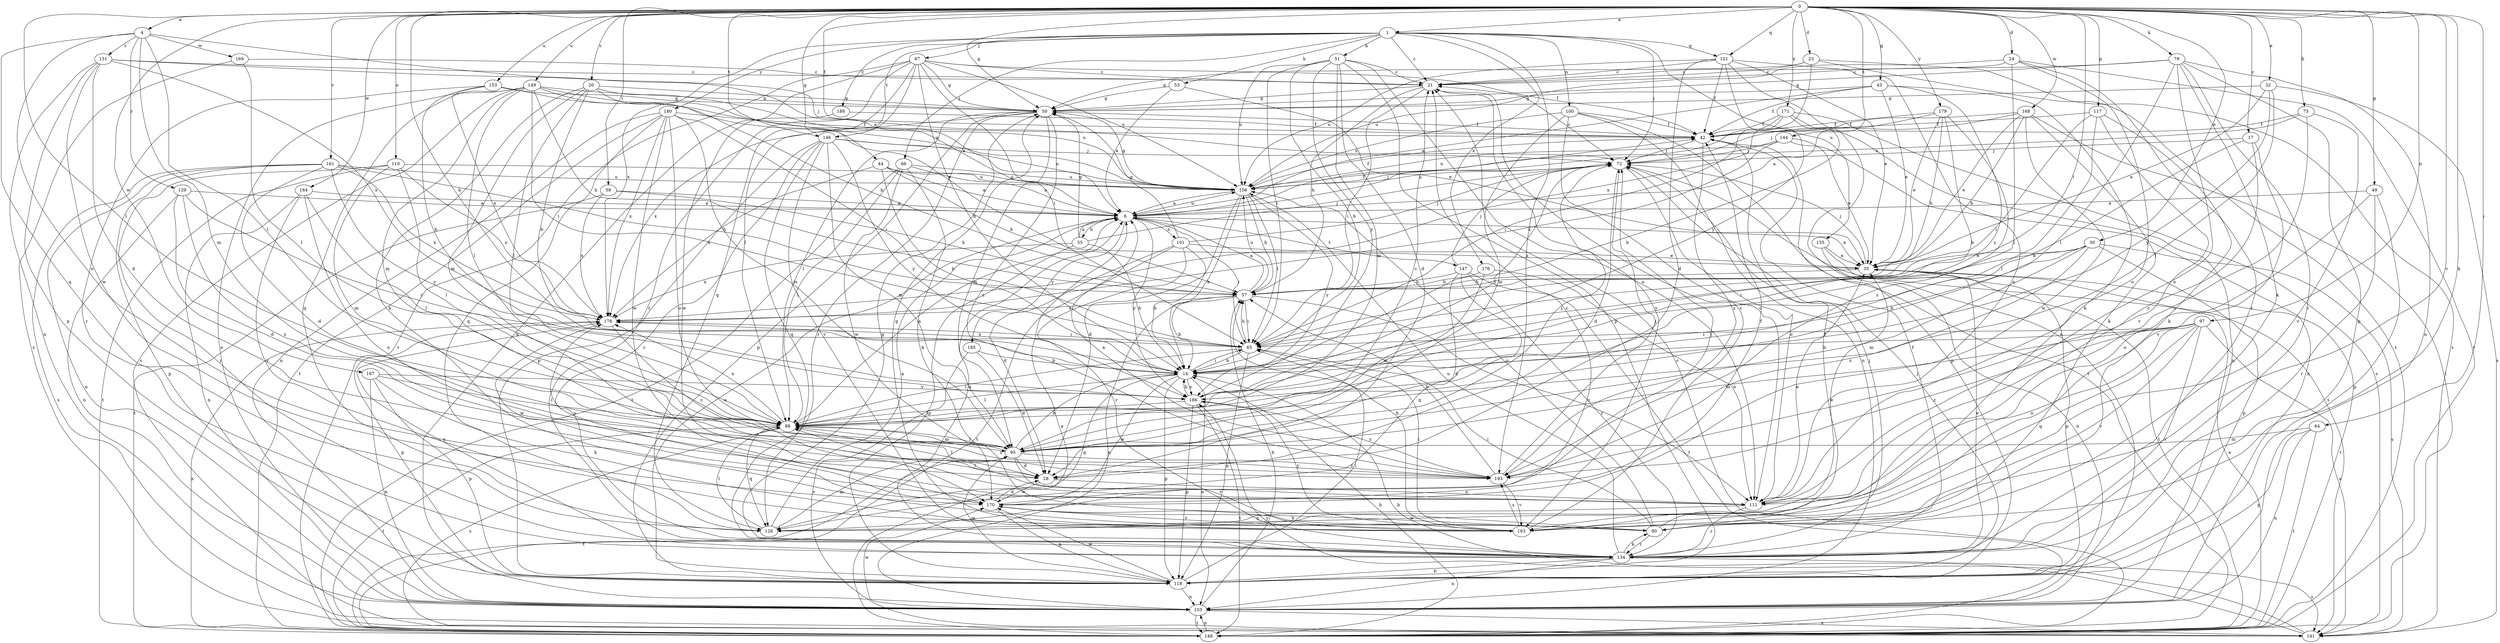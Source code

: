 strict digraph  {
0;
1;
4;
6;
14;
17;
20;
21;
23;
24;
28;
30;
32;
35;
42;
43;
44;
49;
50;
51;
53;
55;
57;
58;
64;
65;
66;
67;
72;
75;
78;
80;
88;
95;
97;
100;
101;
103;
110;
111;
117;
118;
121;
126;
129;
131;
134;
141;
144;
146;
147;
148;
149;
153;
155;
156;
161;
163;
164;
167;
168;
169;
170;
171;
176;
178;
179;
180;
185;
186;
188;
193;
0 -> 1  [label=a];
0 -> 4  [label=a];
0 -> 14  [label=b];
0 -> 17  [label=c];
0 -> 20  [label=c];
0 -> 23  [label=d];
0 -> 24  [label=d];
0 -> 30  [label=e];
0 -> 32  [label=e];
0 -> 42  [label=f];
0 -> 43  [label=g];
0 -> 44  [label=g];
0 -> 49  [label=g];
0 -> 50  [label=g];
0 -> 58  [label=i];
0 -> 64  [label=i];
0 -> 65  [label=i];
0 -> 75  [label=k];
0 -> 78  [label=k];
0 -> 80  [label=k];
0 -> 88  [label=l];
0 -> 97  [label=n];
0 -> 110  [label=o];
0 -> 117  [label=p];
0 -> 121  [label=q];
0 -> 144  [label=t];
0 -> 146  [label=t];
0 -> 149  [label=u];
0 -> 153  [label=u];
0 -> 161  [label=v];
0 -> 163  [label=v];
0 -> 164  [label=w];
0 -> 167  [label=w];
0 -> 168  [label=w];
0 -> 171  [label=x];
0 -> 179  [label=y];
1 -> 21  [label=c];
1 -> 51  [label=h];
1 -> 53  [label=h];
1 -> 66  [label=j];
1 -> 67  [label=j];
1 -> 72  [label=j];
1 -> 100  [label=n];
1 -> 121  [label=q];
1 -> 146  [label=t];
1 -> 155  [label=u];
1 -> 176  [label=x];
1 -> 178  [label=x];
1 -> 180  [label=y];
1 -> 188  [label=z];
1 -> 193  [label=z];
4 -> 6  [label=a];
4 -> 88  [label=l];
4 -> 95  [label=m];
4 -> 111  [label=o];
4 -> 126  [label=q];
4 -> 129  [label=r];
4 -> 131  [label=r];
4 -> 169  [label=w];
6 -> 35  [label=e];
6 -> 42  [label=f];
6 -> 55  [label=h];
6 -> 65  [label=i];
6 -> 101  [label=n];
6 -> 147  [label=t];
6 -> 156  [label=u];
6 -> 185  [label=y];
6 -> 186  [label=y];
14 -> 65  [label=i];
14 -> 88  [label=l];
14 -> 103  [label=n];
14 -> 118  [label=p];
14 -> 126  [label=q];
14 -> 170  [label=w];
14 -> 186  [label=y];
17 -> 14  [label=b];
17 -> 72  [label=j];
17 -> 163  [label=v];
17 -> 193  [label=z];
20 -> 14  [label=b];
20 -> 50  [label=g];
20 -> 57  [label=h];
20 -> 80  [label=k];
20 -> 88  [label=l];
20 -> 95  [label=m];
20 -> 156  [label=u];
21 -> 50  [label=g];
21 -> 57  [label=h];
21 -> 65  [label=i];
21 -> 163  [label=v];
23 -> 21  [label=c];
23 -> 50  [label=g];
23 -> 141  [label=s];
23 -> 148  [label=t];
23 -> 178  [label=x];
24 -> 21  [label=c];
24 -> 88  [label=l];
24 -> 111  [label=o];
24 -> 134  [label=r];
24 -> 148  [label=t];
24 -> 156  [label=u];
28 -> 88  [label=l];
28 -> 111  [label=o];
28 -> 170  [label=w];
30 -> 14  [label=b];
30 -> 35  [label=e];
30 -> 65  [label=i];
30 -> 95  [label=m];
30 -> 118  [label=p];
30 -> 141  [label=s];
30 -> 193  [label=z];
32 -> 35  [label=e];
32 -> 50  [label=g];
32 -> 88  [label=l];
32 -> 141  [label=s];
32 -> 186  [label=y];
35 -> 57  [label=h];
35 -> 72  [label=j];
35 -> 118  [label=p];
35 -> 148  [label=t];
42 -> 72  [label=j];
42 -> 118  [label=p];
42 -> 193  [label=z];
43 -> 6  [label=a];
43 -> 35  [label=e];
43 -> 42  [label=f];
43 -> 50  [label=g];
43 -> 80  [label=k];
43 -> 186  [label=y];
44 -> 6  [label=a];
44 -> 14  [label=b];
44 -> 57  [label=h];
44 -> 156  [label=u];
44 -> 178  [label=x];
49 -> 6  [label=a];
49 -> 111  [label=o];
49 -> 118  [label=p];
49 -> 134  [label=r];
50 -> 42  [label=f];
50 -> 88  [label=l];
50 -> 95  [label=m];
50 -> 118  [label=p];
50 -> 134  [label=r];
50 -> 178  [label=x];
50 -> 193  [label=z];
51 -> 14  [label=b];
51 -> 21  [label=c];
51 -> 28  [label=d];
51 -> 65  [label=i];
51 -> 95  [label=m];
51 -> 111  [label=o];
51 -> 118  [label=p];
51 -> 156  [label=u];
51 -> 186  [label=y];
53 -> 6  [label=a];
53 -> 35  [label=e];
53 -> 50  [label=g];
55 -> 6  [label=a];
55 -> 14  [label=b];
55 -> 50  [label=g];
55 -> 72  [label=j];
55 -> 118  [label=p];
55 -> 178  [label=x];
57 -> 6  [label=a];
57 -> 14  [label=b];
57 -> 65  [label=i];
57 -> 103  [label=n];
57 -> 111  [label=o];
57 -> 156  [label=u];
57 -> 178  [label=x];
58 -> 6  [label=a];
58 -> 57  [label=h];
58 -> 148  [label=t];
58 -> 178  [label=x];
64 -> 95  [label=m];
64 -> 103  [label=n];
64 -> 118  [label=p];
64 -> 148  [label=t];
65 -> 14  [label=b];
65 -> 57  [label=h];
65 -> 88  [label=l];
65 -> 118  [label=p];
65 -> 178  [label=x];
66 -> 6  [label=a];
66 -> 80  [label=k];
66 -> 88  [label=l];
66 -> 148  [label=t];
66 -> 156  [label=u];
66 -> 170  [label=w];
67 -> 14  [label=b];
67 -> 21  [label=c];
67 -> 42  [label=f];
67 -> 50  [label=g];
67 -> 65  [label=i];
67 -> 88  [label=l];
67 -> 103  [label=n];
67 -> 126  [label=q];
67 -> 134  [label=r];
67 -> 148  [label=t];
67 -> 156  [label=u];
72 -> 21  [label=c];
72 -> 28  [label=d];
72 -> 111  [label=o];
72 -> 141  [label=s];
72 -> 156  [label=u];
75 -> 42  [label=f];
75 -> 111  [label=o];
75 -> 156  [label=u];
75 -> 163  [label=v];
78 -> 21  [label=c];
78 -> 50  [label=g];
78 -> 80  [label=k];
78 -> 88  [label=l];
78 -> 103  [label=n];
78 -> 111  [label=o];
78 -> 118  [label=p];
78 -> 134  [label=r];
80 -> 42  [label=f];
80 -> 65  [label=i];
80 -> 134  [label=r];
80 -> 156  [label=u];
80 -> 170  [label=w];
88 -> 6  [label=a];
88 -> 95  [label=m];
88 -> 126  [label=q];
88 -> 141  [label=s];
88 -> 148  [label=t];
88 -> 178  [label=x];
88 -> 193  [label=z];
95 -> 14  [label=b];
95 -> 21  [label=c];
95 -> 28  [label=d];
95 -> 72  [label=j];
95 -> 88  [label=l];
95 -> 148  [label=t];
95 -> 163  [label=v];
95 -> 193  [label=z];
97 -> 14  [label=b];
97 -> 65  [label=i];
97 -> 95  [label=m];
97 -> 111  [label=o];
97 -> 126  [label=q];
97 -> 134  [label=r];
97 -> 141  [label=s];
97 -> 163  [label=v];
97 -> 193  [label=z];
100 -> 42  [label=f];
100 -> 95  [label=m];
100 -> 103  [label=n];
100 -> 111  [label=o];
100 -> 148  [label=t];
100 -> 156  [label=u];
101 -> 14  [label=b];
101 -> 28  [label=d];
101 -> 35  [label=e];
101 -> 50  [label=g];
101 -> 72  [label=j];
101 -> 134  [label=r];
101 -> 148  [label=t];
103 -> 57  [label=h];
103 -> 141  [label=s];
103 -> 148  [label=t];
103 -> 170  [label=w];
110 -> 88  [label=l];
110 -> 95  [label=m];
110 -> 134  [label=r];
110 -> 148  [label=t];
110 -> 156  [label=u];
110 -> 178  [label=x];
111 -> 35  [label=e];
111 -> 88  [label=l];
111 -> 126  [label=q];
111 -> 134  [label=r];
117 -> 42  [label=f];
117 -> 65  [label=i];
117 -> 80  [label=k];
117 -> 88  [label=l];
117 -> 163  [label=v];
118 -> 6  [label=a];
118 -> 65  [label=i];
118 -> 72  [label=j];
118 -> 95  [label=m];
118 -> 103  [label=n];
118 -> 170  [label=w];
121 -> 21  [label=c];
121 -> 28  [label=d];
121 -> 35  [label=e];
121 -> 42  [label=f];
121 -> 103  [label=n];
121 -> 111  [label=o];
121 -> 156  [label=u];
121 -> 186  [label=y];
126 -> 6  [label=a];
126 -> 21  [label=c];
126 -> 35  [label=e];
126 -> 88  [label=l];
126 -> 95  [label=m];
129 -> 6  [label=a];
129 -> 28  [label=d];
129 -> 103  [label=n];
129 -> 186  [label=y];
129 -> 193  [label=z];
131 -> 21  [label=c];
131 -> 28  [label=d];
131 -> 72  [label=j];
131 -> 103  [label=n];
131 -> 118  [label=p];
131 -> 170  [label=w];
131 -> 178  [label=x];
134 -> 6  [label=a];
134 -> 35  [label=e];
134 -> 42  [label=f];
134 -> 50  [label=g];
134 -> 72  [label=j];
134 -> 80  [label=k];
134 -> 103  [label=n];
134 -> 118  [label=p];
134 -> 141  [label=s];
134 -> 156  [label=u];
134 -> 178  [label=x];
141 -> 14  [label=b];
141 -> 186  [label=y];
144 -> 35  [label=e];
144 -> 72  [label=j];
144 -> 103  [label=n];
144 -> 156  [label=u];
144 -> 178  [label=x];
146 -> 72  [label=j];
146 -> 95  [label=m];
146 -> 118  [label=p];
146 -> 126  [label=q];
146 -> 134  [label=r];
146 -> 156  [label=u];
146 -> 163  [label=v];
146 -> 186  [label=y];
147 -> 28  [label=d];
147 -> 57  [label=h];
147 -> 72  [label=j];
147 -> 126  [label=q];
147 -> 134  [label=r];
147 -> 148  [label=t];
148 -> 6  [label=a];
148 -> 14  [label=b];
148 -> 21  [label=c];
148 -> 35  [label=e];
148 -> 103  [label=n];
148 -> 178  [label=x];
149 -> 6  [label=a];
149 -> 35  [label=e];
149 -> 50  [label=g];
149 -> 57  [label=h];
149 -> 65  [label=i];
149 -> 88  [label=l];
149 -> 95  [label=m];
149 -> 103  [label=n];
149 -> 126  [label=q];
149 -> 141  [label=s];
153 -> 14  [label=b];
153 -> 50  [label=g];
153 -> 134  [label=r];
153 -> 156  [label=u];
153 -> 178  [label=x];
155 -> 35  [label=e];
155 -> 103  [label=n];
155 -> 148  [label=t];
156 -> 6  [label=a];
156 -> 14  [label=b];
156 -> 28  [label=d];
156 -> 42  [label=f];
156 -> 50  [label=g];
156 -> 57  [label=h];
156 -> 65  [label=i];
156 -> 72  [label=j];
156 -> 186  [label=y];
161 -> 28  [label=d];
161 -> 57  [label=h];
161 -> 103  [label=n];
161 -> 118  [label=p];
161 -> 141  [label=s];
161 -> 156  [label=u];
161 -> 178  [label=x];
161 -> 186  [label=y];
163 -> 21  [label=c];
163 -> 50  [label=g];
163 -> 57  [label=h];
163 -> 65  [label=i];
163 -> 186  [label=y];
163 -> 193  [label=z];
164 -> 6  [label=a];
164 -> 88  [label=l];
164 -> 103  [label=n];
164 -> 111  [label=o];
164 -> 163  [label=v];
167 -> 80  [label=k];
167 -> 88  [label=l];
167 -> 103  [label=n];
167 -> 118  [label=p];
167 -> 186  [label=y];
168 -> 35  [label=e];
168 -> 42  [label=f];
168 -> 57  [label=h];
168 -> 72  [label=j];
168 -> 80  [label=k];
168 -> 148  [label=t];
168 -> 170  [label=w];
169 -> 21  [label=c];
169 -> 88  [label=l];
169 -> 141  [label=s];
170 -> 28  [label=d];
170 -> 42  [label=f];
170 -> 72  [label=j];
170 -> 80  [label=k];
170 -> 118  [label=p];
170 -> 163  [label=v];
170 -> 178  [label=x];
171 -> 6  [label=a];
171 -> 14  [label=b];
171 -> 42  [label=f];
171 -> 65  [label=i];
171 -> 103  [label=n];
171 -> 141  [label=s];
176 -> 57  [label=h];
176 -> 95  [label=m];
176 -> 111  [label=o];
178 -> 65  [label=i];
178 -> 118  [label=p];
178 -> 170  [label=w];
178 -> 193  [label=z];
179 -> 6  [label=a];
179 -> 14  [label=b];
179 -> 35  [label=e];
179 -> 42  [label=f];
179 -> 57  [label=h];
179 -> 193  [label=z];
180 -> 42  [label=f];
180 -> 65  [label=i];
180 -> 95  [label=m];
180 -> 103  [label=n];
180 -> 111  [label=o];
180 -> 126  [label=q];
180 -> 148  [label=t];
180 -> 170  [label=w];
180 -> 178  [label=x];
185 -> 14  [label=b];
185 -> 28  [label=d];
185 -> 141  [label=s];
186 -> 14  [label=b];
186 -> 72  [label=j];
186 -> 88  [label=l];
186 -> 118  [label=p];
186 -> 148  [label=t];
186 -> 193  [label=z];
188 -> 42  [label=f];
188 -> 170  [label=w];
193 -> 6  [label=a];
193 -> 57  [label=h];
193 -> 72  [label=j];
193 -> 163  [label=v];
}
